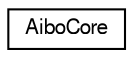 digraph G
{
  edge [fontname="FreeSans",fontsize="10",labelfontname="FreeSans",labelfontsize="10"];
  node [fontname="FreeSans",fontsize="10",shape=record];
  rankdir=LR;
  Node1 [label="AiboCore",height=0.2,width=0.4,color="black", fillcolor="white", style="filled",URL="$classAiboCore.html",tooltip="The entire Aibo and required Player classes. Core of driver."];
}
